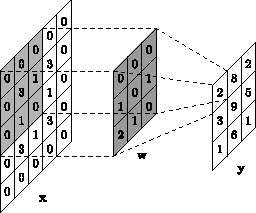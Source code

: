 settings.render = 0;
unitsize(1cm);
import three;

currentprojection = oblique;

triple wO = (4,2,2);
triple yO = (7,1,1);

real[][] x = {{0,0,0,0,0},
              {0,3,1,3,0},
              {0,1,0,1,0},
              {0,3,1,3,0},
              {0,0,0,0,0}};

real[][] w = {{0,1,0},
              {1,0,0},
              {2,1,0}};

real[][] conv2d(real[][] x, real[][] w) {
    int ySize = x.length - w.length + 1;
    real[][] y = new real[ySize][ySize];
    for (int u = 0; u < ySize; ++u)
        for (int v = 0; v < ySize; ++v) {
            y[u][v] = 0;
            for (int i = 0; i < 3; ++i)
                for (int j = 0; j < 3; ++j)
                    y[u][v] += x[i+u][j+v] * w[i][j];
        }

    return y;
}

real[][] y = conv2d(x, w);

void drawPlane(real[][] map, triple origin=O) {
    triple txt_xyz=(0,.5,.5); // (0, 0.68, 0.93);

    for (int n = 0; n <= map.length; ++n) {
        draw(shift(origin) * shift(0,n,0) * zscale3(map.length) * (O--Z));
        draw(shift(origin) * shift(0,0,n) * yscale3(map.length) * (O--Y));
    }

    for (int c = 0; c < map.length; ++c) {
        for (int r = 0; r < map.length; ++r) {
            triple pos = r*Z + c*Y + txt_xyz + origin;
            string str = "$" + ((string) map[r][c]) + "$";
            label(str, pos);
        }
    }
}

// INPUT PLANE
// draw(scale(1, xSide, xSide) * surface(O--Y--(Z+Y)--Z--cycle), lightgray);
draw(shift(0,2,2) * scale(1, w.length, w.length) * surface(O--Y--(Z+Y)--Z--cycle), surfacepen=material(emissivepen=gray(0.7)));
drawPlane(x);

// WEIGHTS PLANE
draw(shift(wO) * scale(1, w.length, w.length) * surface(O--Y--(Z+Y)--Z--cycle), surfacepen=material(emissivepen=gray(0.6)));
drawPlane(w, wO);

// OUTPUT PLANE
draw(shift(yO) * scale(1, y.length, y.length) * surface(O--Y--(Z+Y)--Z--cycle), surfacepen=material(emissivepen=white));
drawPlane(y, yO);

// DASHED LINES
draw(2Z+2Y--      wO--2Z+2Y+yO, dashed); // bottom-right
draw(5Z+2Y--   3Z+wO--3Z+2Y+yO, dashed); // bottom-left
draw(2Z+5Y--   3Y+wO--2Z+3Y+yO, dashed); // top-right
draw(5Z+5Y--3Z+3Y+wO--3Z+3Y+yO, dashed); // top-left

// PLANE LABELS
label("$\mathbf{x}$", (0, -1, (x.length / 2) - 0.5));
label("$\mathbf{w}$", (0, -1, (w.length / 2) - 0.5) + wO);
label("$\mathbf{y}$", (0, -1, (y.length / 2) - 0.5) + yO);

